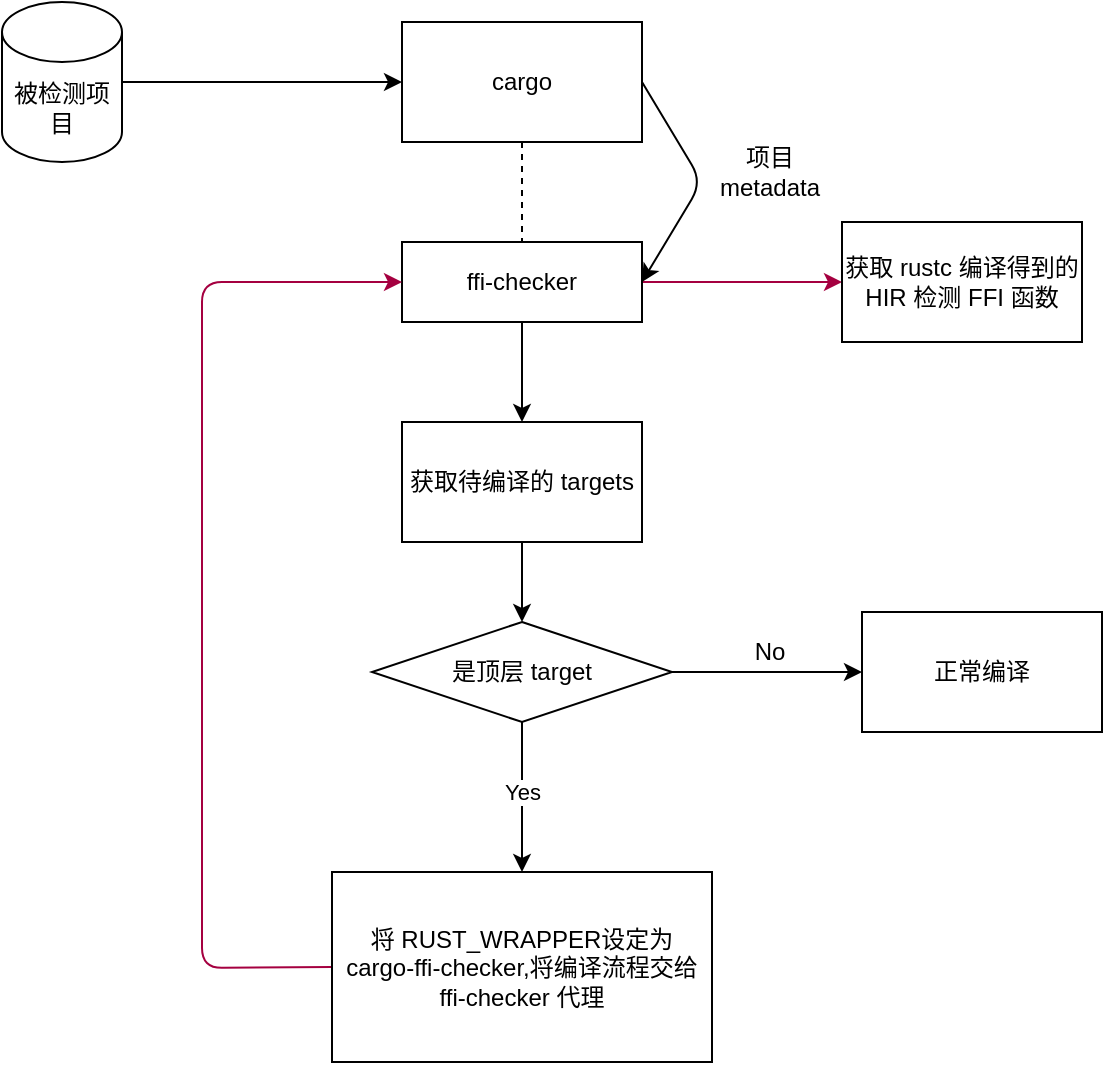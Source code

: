 <mxfile>
    <diagram id="eytvaP2UYfwABVGwSjvM" name="第 1 页">
        <mxGraphModel dx="803" dy="528" grid="1" gridSize="10" guides="1" tooltips="1" connect="1" arrows="1" fold="1" page="1" pageScale="1" pageWidth="827" pageHeight="1169" math="0" shadow="0">
            <root>
                <mxCell id="0"/>
                <mxCell id="1" parent="0"/>
                <mxCell id="12" style="edgeStyle=none;html=1;entryX=0.5;entryY=0;entryDx=0;entryDy=0;" edge="1" parent="1" source="2" target="11">
                    <mxGeometry relative="1" as="geometry"/>
                </mxCell>
                <mxCell id="24" value="" style="edgeStyle=none;html=1;fillColor=#d80073;strokeColor=#A50040;" edge="1" parent="1" source="2" target="23">
                    <mxGeometry relative="1" as="geometry"/>
                </mxCell>
                <mxCell id="2" value="ffi-checker" style="rounded=0;whiteSpace=wrap;html=1;" vertex="1" parent="1">
                    <mxGeometry x="260" y="310" width="120" height="40" as="geometry"/>
                </mxCell>
                <mxCell id="9" style="edgeStyle=none;html=1;entryX=1;entryY=0.5;entryDx=0;entryDy=0;exitX=1;exitY=0.5;exitDx=0;exitDy=0;" edge="1" parent="1" source="4" target="2">
                    <mxGeometry relative="1" as="geometry">
                        <Array as="points">
                            <mxPoint x="410" y="280"/>
                        </Array>
                    </mxGeometry>
                </mxCell>
                <mxCell id="4" value="cargo" style="rounded=0;whiteSpace=wrap;html=1;" vertex="1" parent="1">
                    <mxGeometry x="260" y="200" width="120" height="60" as="geometry"/>
                </mxCell>
                <mxCell id="5" value="" style="endArrow=none;dashed=1;html=1;entryX=0.5;entryY=0;entryDx=0;entryDy=0;exitX=0.5;exitY=1;exitDx=0;exitDy=0;" edge="1" parent="1" source="4" target="2">
                    <mxGeometry width="50" height="50" relative="1" as="geometry">
                        <mxPoint x="300" y="420" as="sourcePoint"/>
                        <mxPoint x="350" y="370" as="targetPoint"/>
                    </mxGeometry>
                </mxCell>
                <mxCell id="7" style="edgeStyle=none;html=1;entryX=0;entryY=0.5;entryDx=0;entryDy=0;" edge="1" parent="1" source="6" target="4">
                    <mxGeometry relative="1" as="geometry"/>
                </mxCell>
                <mxCell id="6" value="被检测项目" style="shape=cylinder3;whiteSpace=wrap;html=1;boundedLbl=1;backgroundOutline=1;size=15;" vertex="1" parent="1">
                    <mxGeometry x="60" y="190" width="60" height="80" as="geometry"/>
                </mxCell>
                <mxCell id="10" value="项目 metadata" style="text;html=1;strokeColor=none;fillColor=none;align=center;verticalAlign=middle;whiteSpace=wrap;rounded=0;" vertex="1" parent="1">
                    <mxGeometry x="414" y="260" width="60" height="30" as="geometry"/>
                </mxCell>
                <mxCell id="14" value="" style="edgeStyle=none;html=1;" edge="1" parent="1" source="11" target="13">
                    <mxGeometry relative="1" as="geometry"/>
                </mxCell>
                <mxCell id="11" value="获取待编译的 targets" style="rounded=0;whiteSpace=wrap;html=1;" vertex="1" parent="1">
                    <mxGeometry x="260" y="400" width="120" height="60" as="geometry"/>
                </mxCell>
                <mxCell id="17" value="" style="edgeStyle=none;html=1;" edge="1" parent="1" source="13" target="16">
                    <mxGeometry relative="1" as="geometry"/>
                </mxCell>
                <mxCell id="20" value="" style="edgeStyle=none;html=1;" edge="1" parent="1" source="13" target="19">
                    <mxGeometry relative="1" as="geometry"/>
                </mxCell>
                <mxCell id="21" value="Yes" style="edgeLabel;html=1;align=center;verticalAlign=middle;resizable=0;points=[];" vertex="1" connectable="0" parent="20">
                    <mxGeometry x="-0.413" y="-1" relative="1" as="geometry">
                        <mxPoint x="1" y="13" as="offset"/>
                    </mxGeometry>
                </mxCell>
                <mxCell id="13" value="是顶层 target" style="rhombus;whiteSpace=wrap;html=1;rounded=0;" vertex="1" parent="1">
                    <mxGeometry x="245" y="500" width="150" height="50" as="geometry"/>
                </mxCell>
                <mxCell id="16" value="正常编译" style="whiteSpace=wrap;html=1;rounded=0;" vertex="1" parent="1">
                    <mxGeometry x="490" y="495" width="120" height="60" as="geometry"/>
                </mxCell>
                <mxCell id="18" value="No" style="text;html=1;strokeColor=none;fillColor=none;align=center;verticalAlign=middle;whiteSpace=wrap;rounded=0;" vertex="1" parent="1">
                    <mxGeometry x="414" y="500" width="60" height="30" as="geometry"/>
                </mxCell>
                <mxCell id="22" style="edgeStyle=none;html=1;entryX=0;entryY=0.5;entryDx=0;entryDy=0;exitX=0;exitY=0.5;exitDx=0;exitDy=0;fillColor=#d80073;strokeColor=#A50040;" edge="1" parent="1" source="19" target="2">
                    <mxGeometry relative="1" as="geometry">
                        <Array as="points">
                            <mxPoint x="160" y="673"/>
                            <mxPoint x="160" y="330"/>
                        </Array>
                    </mxGeometry>
                </mxCell>
                <mxCell id="19" value="将 RUST_WRAPPER设定为 cargo-ffi-checker,将编译流程交给 ffi-checker 代理" style="whiteSpace=wrap;html=1;rounded=0;" vertex="1" parent="1">
                    <mxGeometry x="225" y="625" width="190" height="95" as="geometry"/>
                </mxCell>
                <mxCell id="23" value="获取 rustc 编译得到的 HIR 检测 FFI 函数" style="whiteSpace=wrap;html=1;rounded=0;" vertex="1" parent="1">
                    <mxGeometry x="480" y="300" width="120" height="60" as="geometry"/>
                </mxCell>
            </root>
        </mxGraphModel>
    </diagram>
</mxfile>
